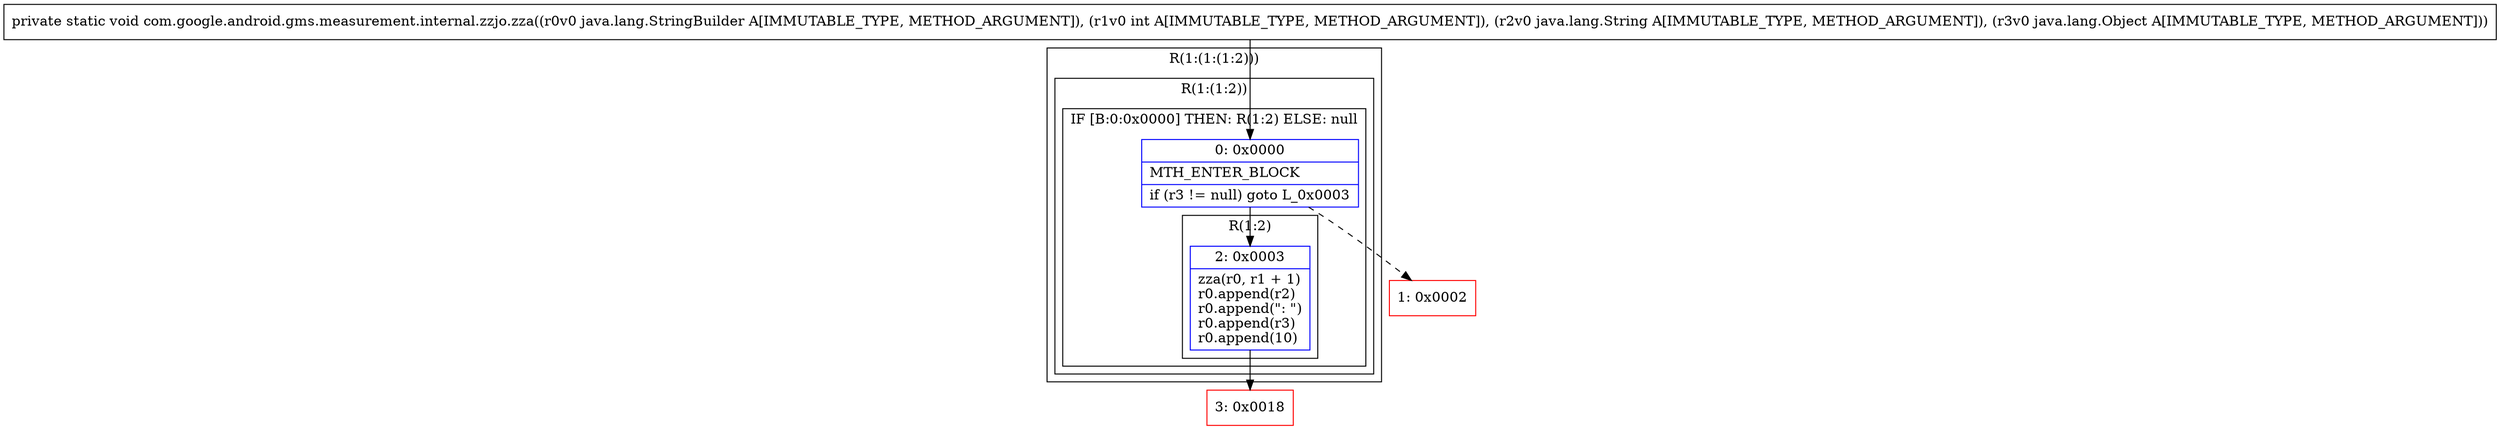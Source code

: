 digraph "CFG forcom.google.android.gms.measurement.internal.zzjo.zza(Ljava\/lang\/StringBuilder;ILjava\/lang\/String;Ljava\/lang\/Object;)V" {
subgraph cluster_Region_1709414403 {
label = "R(1:(1:(1:2)))";
node [shape=record,color=blue];
subgraph cluster_Region_1492982720 {
label = "R(1:(1:2))";
node [shape=record,color=blue];
subgraph cluster_IfRegion_1694015190 {
label = "IF [B:0:0x0000] THEN: R(1:2) ELSE: null";
node [shape=record,color=blue];
Node_0 [shape=record,label="{0\:\ 0x0000|MTH_ENTER_BLOCK\l|if (r3 != null) goto L_0x0003\l}"];
subgraph cluster_Region_313884737 {
label = "R(1:2)";
node [shape=record,color=blue];
Node_2 [shape=record,label="{2\:\ 0x0003|zza(r0, r1 + 1)\lr0.append(r2)\lr0.append(\": \")\lr0.append(r3)\lr0.append(10)\l}"];
}
}
}
}
Node_1 [shape=record,color=red,label="{1\:\ 0x0002}"];
Node_3 [shape=record,color=red,label="{3\:\ 0x0018}"];
MethodNode[shape=record,label="{private static void com.google.android.gms.measurement.internal.zzjo.zza((r0v0 java.lang.StringBuilder A[IMMUTABLE_TYPE, METHOD_ARGUMENT]), (r1v0 int A[IMMUTABLE_TYPE, METHOD_ARGUMENT]), (r2v0 java.lang.String A[IMMUTABLE_TYPE, METHOD_ARGUMENT]), (r3v0 java.lang.Object A[IMMUTABLE_TYPE, METHOD_ARGUMENT])) }"];
MethodNode -> Node_0;
Node_0 -> Node_1[style=dashed];
Node_0 -> Node_2;
Node_2 -> Node_3;
}


